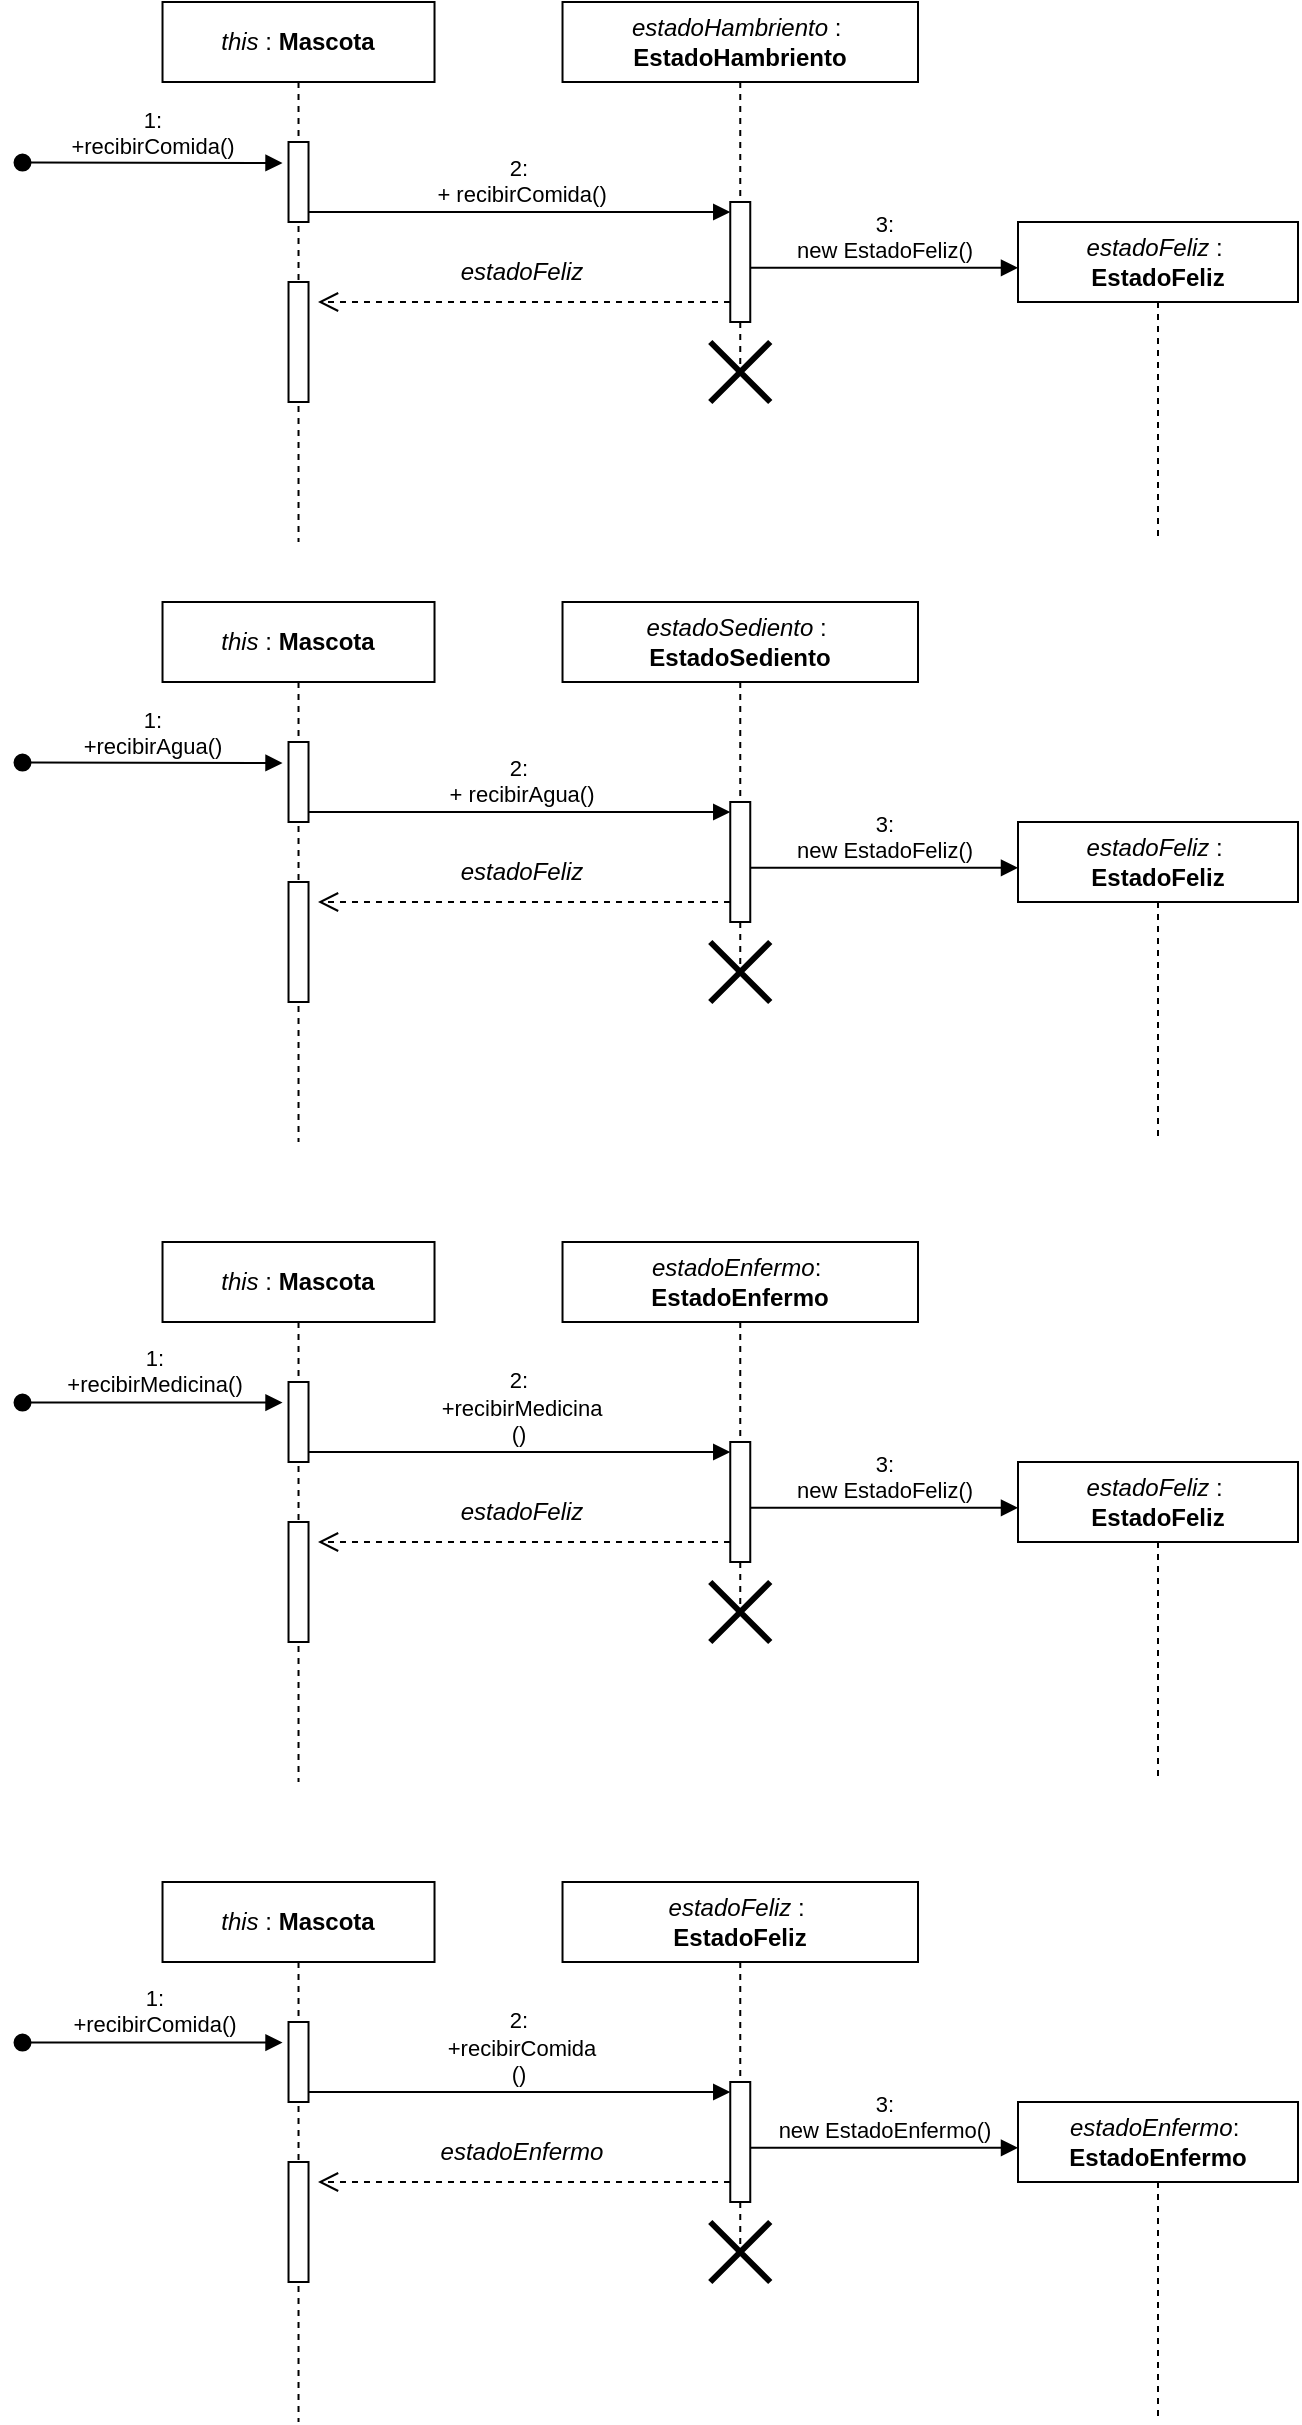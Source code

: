 <mxfile version="22.1.3" type="google">
  <diagram name="Página-1" id="zJc5hzAkgvO5rgfo7cWq">
    <mxGraphModel grid="1" page="1" gridSize="10" guides="1" tooltips="1" connect="1" arrows="1" fold="1" pageScale="1" pageWidth="827" pageHeight="1169" math="0" shadow="0">
      <root>
        <mxCell id="0" />
        <mxCell id="1" parent="0" />
        <mxCell id="Zt3mCWF-h2V0yo3Kd6dN-1" value="&lt;i&gt;this&lt;/i&gt; : &lt;b&gt;Mascota&lt;/b&gt;" style="shape=umlLifeline;perimeter=lifelinePerimeter;whiteSpace=wrap;html=1;container=0;dropTarget=0;collapsible=0;recursiveResize=0;outlineConnect=0;portConstraint=eastwest;newEdgeStyle={&quot;edgeStyle&quot;:&quot;elbowEdgeStyle&quot;,&quot;elbow&quot;:&quot;vertical&quot;,&quot;curved&quot;:0,&quot;rounded&quot;:0};" vertex="1" parent="1">
          <mxGeometry x="132.26" y="-1070" width="136" height="270" as="geometry" />
        </mxCell>
        <mxCell id="Zt3mCWF-h2V0yo3Kd6dN-2" value="" style="html=1;points=[];perimeter=orthogonalPerimeter;outlineConnect=0;targetShapes=umlLifeline;portConstraint=eastwest;newEdgeStyle={&quot;edgeStyle&quot;:&quot;elbowEdgeStyle&quot;,&quot;elbow&quot;:&quot;vertical&quot;,&quot;curved&quot;:0,&quot;rounded&quot;:0};" vertex="1" parent="Zt3mCWF-h2V0yo3Kd6dN-1">
          <mxGeometry x="63" y="70" width="10" height="40" as="geometry" />
        </mxCell>
        <mxCell id="Zt3mCWF-h2V0yo3Kd6dN-3" value="" style="html=1;points=[];perimeter=orthogonalPerimeter;outlineConnect=0;targetShapes=umlLifeline;portConstraint=eastwest;newEdgeStyle={&quot;edgeStyle&quot;:&quot;elbowEdgeStyle&quot;,&quot;elbow&quot;:&quot;vertical&quot;,&quot;curved&quot;:0,&quot;rounded&quot;:0};" vertex="1" parent="Zt3mCWF-h2V0yo3Kd6dN-1">
          <mxGeometry x="63" y="140" width="10" height="60" as="geometry" />
        </mxCell>
        <mxCell id="Zt3mCWF-h2V0yo3Kd6dN-4" value="&lt;i style=&quot;border-color: var(--border-color);&quot;&gt;estadoHambriento&lt;/i&gt;&amp;nbsp;:&amp;nbsp;&lt;br&gt;&lt;b style=&quot;border-color: var(--border-color);&quot;&gt;EstadoHambriento&lt;/b&gt;" style="shape=umlLifeline;perimeter=lifelinePerimeter;whiteSpace=wrap;html=1;container=0;dropTarget=0;collapsible=0;recursiveResize=0;outlineConnect=0;portConstraint=eastwest;newEdgeStyle={&quot;edgeStyle&quot;:&quot;elbowEdgeStyle&quot;,&quot;elbow&quot;:&quot;vertical&quot;,&quot;curved&quot;:0,&quot;rounded&quot;:0};" vertex="1" parent="1">
          <mxGeometry x="332.26" y="-1070" width="177.74" height="190" as="geometry" />
        </mxCell>
        <mxCell id="Zt3mCWF-h2V0yo3Kd6dN-5" value="" style="html=1;points=[];perimeter=orthogonalPerimeter;outlineConnect=0;targetShapes=umlLifeline;portConstraint=eastwest;newEdgeStyle={&quot;edgeStyle&quot;:&quot;elbowEdgeStyle&quot;,&quot;elbow&quot;:&quot;vertical&quot;,&quot;curved&quot;:0,&quot;rounded&quot;:0};" vertex="1" parent="Zt3mCWF-h2V0yo3Kd6dN-4">
          <mxGeometry x="83.87" y="100" width="10" height="60" as="geometry" />
        </mxCell>
        <mxCell id="Zt3mCWF-h2V0yo3Kd6dN-6" value="" style="shape=umlDestroy;whiteSpace=wrap;html=1;strokeWidth=3;targetShapes=umlLifeline;" vertex="1" parent="Zt3mCWF-h2V0yo3Kd6dN-4">
          <mxGeometry x="73.87" y="170" width="30" height="30" as="geometry" />
        </mxCell>
        <mxCell id="Zt3mCWF-h2V0yo3Kd6dN-7" value="2:&lt;br&gt;&amp;nbsp;+ recibirComida()" style="html=1;verticalAlign=bottom;endArrow=block;edgeStyle=elbowEdgeStyle;elbow=horizontal;curved=0;rounded=0;" edge="1" parent="1" target="Zt3mCWF-h2V0yo3Kd6dN-5">
          <mxGeometry x="-0.007" relative="1" as="geometry">
            <mxPoint x="205.26" y="-965" as="sourcePoint" />
            <Array as="points">
              <mxPoint x="310" y="-965" />
            </Array>
            <mxPoint x="384.54" y="-964.97" as="targetPoint" />
            <mxPoint as="offset" />
          </mxGeometry>
        </mxCell>
        <mxCell id="Zt3mCWF-h2V0yo3Kd6dN-8" value="1:&lt;br&gt;+recibirComida()" style="html=1;verticalAlign=bottom;startArrow=oval;startFill=1;endArrow=block;startSize=8;edgeStyle=elbowEdgeStyle;elbow=vertical;curved=0;rounded=0;" edge="1" parent="1">
          <mxGeometry width="60" relative="1" as="geometry">
            <mxPoint x="62.26" y="-989.724" as="sourcePoint" />
            <mxPoint x="192.26" y="-989.69" as="targetPoint" />
          </mxGeometry>
        </mxCell>
        <mxCell id="Zt3mCWF-h2V0yo3Kd6dN-9" value="" style="html=1;verticalAlign=bottom;endArrow=open;dashed=1;endSize=8;edgeStyle=elbowEdgeStyle;elbow=vertical;curved=0;rounded=0;exitX=0.473;exitY=0.574;exitDx=0;exitDy=0;exitPerimeter=0;" edge="1" parent="1">
          <mxGeometry x="-0.003" relative="1" as="geometry">
            <mxPoint x="416.001" y="-919.94" as="sourcePoint" />
            <mxPoint x="210" y="-920" as="targetPoint" />
            <mxPoint as="offset" />
            <Array as="points" />
          </mxGeometry>
        </mxCell>
        <mxCell id="Zt3mCWF-h2V0yo3Kd6dN-11" value="&lt;i style=&quot;border-color: var(--border-color);&quot;&gt;estadoFeliz&lt;/i&gt;" style="text;html=1;strokeColor=none;fillColor=none;align=center;verticalAlign=middle;whiteSpace=wrap;rounded=0;" vertex="1" parent="1">
          <mxGeometry x="267" y="-950" width="90" height="30" as="geometry" />
        </mxCell>
        <mxCell id="Zt3mCWF-h2V0yo3Kd6dN-12" value="&lt;i style=&quot;border-color: var(--border-color);&quot;&gt;estadoFeliz&lt;/i&gt;&amp;nbsp;:&amp;nbsp;&lt;br&gt;&lt;b style=&quot;border-color: var(--border-color);&quot;&gt;EstadoFeliz&lt;/b&gt;" style="shape=umlLifeline;perimeter=lifelinePerimeter;whiteSpace=wrap;html=1;container=1;dropTarget=0;collapsible=0;recursiveResize=0;outlineConnect=0;portConstraint=eastwest;newEdgeStyle={&quot;curved&quot;:0,&quot;rounded&quot;:0};" vertex="1" parent="1">
          <mxGeometry x="560" y="-960" width="140" height="160" as="geometry" />
        </mxCell>
        <mxCell id="Zt3mCWF-h2V0yo3Kd6dN-13" value="3:&lt;br&gt;new EstadoFeliz()" style="html=1;verticalAlign=bottom;startArrow=none;startFill=0;endArrow=block;curved=0;rounded=0;entryX=0;entryY=0.143;entryDx=0;entryDy=0;entryPerimeter=0;strokeColor=default;" edge="1" parent="1" source="Zt3mCWF-h2V0yo3Kd6dN-5" target="Zt3mCWF-h2V0yo3Kd6dN-12">
          <mxGeometry x="-0.001" width="60" relative="1" as="geometry">
            <mxPoint x="430" y="-940" as="sourcePoint" />
            <mxPoint x="550" y="-940" as="targetPoint" />
            <mxPoint as="offset" />
          </mxGeometry>
        </mxCell>
        <mxCell id="Zt3mCWF-h2V0yo3Kd6dN-15" value="&lt;i&gt;this&lt;/i&gt; : &lt;b&gt;Mascota&lt;/b&gt;" style="shape=umlLifeline;perimeter=lifelinePerimeter;whiteSpace=wrap;html=1;container=0;dropTarget=0;collapsible=0;recursiveResize=0;outlineConnect=0;portConstraint=eastwest;newEdgeStyle={&quot;edgeStyle&quot;:&quot;elbowEdgeStyle&quot;,&quot;elbow&quot;:&quot;vertical&quot;,&quot;curved&quot;:0,&quot;rounded&quot;:0};" vertex="1" parent="1">
          <mxGeometry x="132.26" y="-770" width="136" height="270" as="geometry" />
        </mxCell>
        <mxCell id="Zt3mCWF-h2V0yo3Kd6dN-16" value="" style="html=1;points=[];perimeter=orthogonalPerimeter;outlineConnect=0;targetShapes=umlLifeline;portConstraint=eastwest;newEdgeStyle={&quot;edgeStyle&quot;:&quot;elbowEdgeStyle&quot;,&quot;elbow&quot;:&quot;vertical&quot;,&quot;curved&quot;:0,&quot;rounded&quot;:0};" vertex="1" parent="Zt3mCWF-h2V0yo3Kd6dN-15">
          <mxGeometry x="63" y="70" width="10" height="40" as="geometry" />
        </mxCell>
        <mxCell id="Zt3mCWF-h2V0yo3Kd6dN-17" value="" style="html=1;points=[];perimeter=orthogonalPerimeter;outlineConnect=0;targetShapes=umlLifeline;portConstraint=eastwest;newEdgeStyle={&quot;edgeStyle&quot;:&quot;elbowEdgeStyle&quot;,&quot;elbow&quot;:&quot;vertical&quot;,&quot;curved&quot;:0,&quot;rounded&quot;:0};" vertex="1" parent="Zt3mCWF-h2V0yo3Kd6dN-15">
          <mxGeometry x="63" y="140" width="10" height="60" as="geometry" />
        </mxCell>
        <mxCell id="Zt3mCWF-h2V0yo3Kd6dN-18" value="&lt;i style=&quot;border-color: var(--border-color);&quot;&gt;estadoSediento&lt;/i&gt;&amp;nbsp;:&amp;nbsp;&lt;br&gt;&lt;b style=&quot;border-color: var(--border-color);&quot;&gt;EstadoSediento&lt;/b&gt;" style="shape=umlLifeline;perimeter=lifelinePerimeter;whiteSpace=wrap;html=1;container=0;dropTarget=0;collapsible=0;recursiveResize=0;outlineConnect=0;portConstraint=eastwest;newEdgeStyle={&quot;edgeStyle&quot;:&quot;elbowEdgeStyle&quot;,&quot;elbow&quot;:&quot;vertical&quot;,&quot;curved&quot;:0,&quot;rounded&quot;:0};" vertex="1" parent="1">
          <mxGeometry x="332.26" y="-770" width="177.74" height="190" as="geometry" />
        </mxCell>
        <mxCell id="Zt3mCWF-h2V0yo3Kd6dN-19" value="" style="html=1;points=[];perimeter=orthogonalPerimeter;outlineConnect=0;targetShapes=umlLifeline;portConstraint=eastwest;newEdgeStyle={&quot;edgeStyle&quot;:&quot;elbowEdgeStyle&quot;,&quot;elbow&quot;:&quot;vertical&quot;,&quot;curved&quot;:0,&quot;rounded&quot;:0};" vertex="1" parent="Zt3mCWF-h2V0yo3Kd6dN-18">
          <mxGeometry x="83.87" y="100" width="10" height="60" as="geometry" />
        </mxCell>
        <mxCell id="Zt3mCWF-h2V0yo3Kd6dN-20" value="" style="shape=umlDestroy;whiteSpace=wrap;html=1;strokeWidth=3;targetShapes=umlLifeline;" vertex="1" parent="Zt3mCWF-h2V0yo3Kd6dN-18">
          <mxGeometry x="73.87" y="170" width="30" height="30" as="geometry" />
        </mxCell>
        <mxCell id="Zt3mCWF-h2V0yo3Kd6dN-21" value="2:&lt;br&gt;&amp;nbsp;+ recibirAgua()" style="html=1;verticalAlign=bottom;endArrow=block;edgeStyle=elbowEdgeStyle;elbow=horizontal;curved=0;rounded=0;" edge="1" parent="1" target="Zt3mCWF-h2V0yo3Kd6dN-19">
          <mxGeometry x="-0.007" relative="1" as="geometry">
            <mxPoint x="205.26" y="-665" as="sourcePoint" />
            <Array as="points">
              <mxPoint x="310" y="-665" />
            </Array>
            <mxPoint x="384.54" y="-664.97" as="targetPoint" />
            <mxPoint as="offset" />
          </mxGeometry>
        </mxCell>
        <mxCell id="Zt3mCWF-h2V0yo3Kd6dN-22" value="1:&lt;br&gt;+recibirAgua()" style="html=1;verticalAlign=bottom;startArrow=oval;startFill=1;endArrow=block;startSize=8;edgeStyle=elbowEdgeStyle;elbow=vertical;curved=0;rounded=0;" edge="1" parent="1">
          <mxGeometry width="60" relative="1" as="geometry">
            <mxPoint x="62.26" y="-689.724" as="sourcePoint" />
            <mxPoint x="192.26" y="-689.69" as="targetPoint" />
          </mxGeometry>
        </mxCell>
        <mxCell id="Zt3mCWF-h2V0yo3Kd6dN-23" value="" style="html=1;verticalAlign=bottom;endArrow=open;dashed=1;endSize=8;edgeStyle=elbowEdgeStyle;elbow=vertical;curved=0;rounded=0;exitX=0.473;exitY=0.574;exitDx=0;exitDy=0;exitPerimeter=0;" edge="1" parent="1">
          <mxGeometry x="-0.003" relative="1" as="geometry">
            <mxPoint x="416.001" y="-619.94" as="sourcePoint" />
            <mxPoint x="210" y="-620" as="targetPoint" />
            <mxPoint as="offset" />
            <Array as="points" />
          </mxGeometry>
        </mxCell>
        <mxCell id="Zt3mCWF-h2V0yo3Kd6dN-25" value="&lt;i style=&quot;border-color: var(--border-color);&quot;&gt;estadoFeliz&lt;/i&gt;" style="text;html=1;strokeColor=none;fillColor=none;align=center;verticalAlign=middle;whiteSpace=wrap;rounded=0;" vertex="1" parent="1">
          <mxGeometry x="267" y="-650" width="90" height="30" as="geometry" />
        </mxCell>
        <mxCell id="Zt3mCWF-h2V0yo3Kd6dN-26" value="&lt;i style=&quot;border-color: var(--border-color);&quot;&gt;estadoFeliz&lt;/i&gt;&amp;nbsp;:&amp;nbsp;&lt;br&gt;&lt;b style=&quot;border-color: var(--border-color);&quot;&gt;EstadoFeliz&lt;/b&gt;" style="shape=umlLifeline;perimeter=lifelinePerimeter;whiteSpace=wrap;html=1;container=1;dropTarget=0;collapsible=0;recursiveResize=0;outlineConnect=0;portConstraint=eastwest;newEdgeStyle={&quot;curved&quot;:0,&quot;rounded&quot;:0};" vertex="1" parent="1">
          <mxGeometry x="560" y="-660" width="140" height="160" as="geometry" />
        </mxCell>
        <mxCell id="Zt3mCWF-h2V0yo3Kd6dN-27" value="3:&lt;br&gt;new EstadoFeliz()" style="html=1;verticalAlign=bottom;startArrow=none;startFill=0;endArrow=block;curved=0;rounded=0;entryX=0;entryY=0.143;entryDx=0;entryDy=0;entryPerimeter=0;strokeColor=default;" edge="1" parent="1" source="Zt3mCWF-h2V0yo3Kd6dN-19" target="Zt3mCWF-h2V0yo3Kd6dN-26">
          <mxGeometry x="-0.001" width="60" relative="1" as="geometry">
            <mxPoint x="430" y="-640" as="sourcePoint" />
            <mxPoint x="550" y="-640" as="targetPoint" />
            <mxPoint as="offset" />
          </mxGeometry>
        </mxCell>
        <mxCell id="Zt3mCWF-h2V0yo3Kd6dN-43" value="&lt;i&gt;this&lt;/i&gt; : &lt;b&gt;Mascota&lt;/b&gt;" style="shape=umlLifeline;perimeter=lifelinePerimeter;whiteSpace=wrap;html=1;container=0;dropTarget=0;collapsible=0;recursiveResize=0;outlineConnect=0;portConstraint=eastwest;newEdgeStyle={&quot;edgeStyle&quot;:&quot;elbowEdgeStyle&quot;,&quot;elbow&quot;:&quot;vertical&quot;,&quot;curved&quot;:0,&quot;rounded&quot;:0};" vertex="1" parent="1">
          <mxGeometry x="132.26" y="-450" width="136" height="270" as="geometry" />
        </mxCell>
        <mxCell id="Zt3mCWF-h2V0yo3Kd6dN-44" value="" style="html=1;points=[];perimeter=orthogonalPerimeter;outlineConnect=0;targetShapes=umlLifeline;portConstraint=eastwest;newEdgeStyle={&quot;edgeStyle&quot;:&quot;elbowEdgeStyle&quot;,&quot;elbow&quot;:&quot;vertical&quot;,&quot;curved&quot;:0,&quot;rounded&quot;:0};" vertex="1" parent="Zt3mCWF-h2V0yo3Kd6dN-43">
          <mxGeometry x="63" y="70" width="10" height="40" as="geometry" />
        </mxCell>
        <mxCell id="Zt3mCWF-h2V0yo3Kd6dN-45" value="" style="html=1;points=[];perimeter=orthogonalPerimeter;outlineConnect=0;targetShapes=umlLifeline;portConstraint=eastwest;newEdgeStyle={&quot;edgeStyle&quot;:&quot;elbowEdgeStyle&quot;,&quot;elbow&quot;:&quot;vertical&quot;,&quot;curved&quot;:0,&quot;rounded&quot;:0};" vertex="1" parent="Zt3mCWF-h2V0yo3Kd6dN-43">
          <mxGeometry x="63" y="140" width="10" height="60" as="geometry" />
        </mxCell>
        <mxCell id="Zt3mCWF-h2V0yo3Kd6dN-46" value="&lt;i style=&quot;border-color: var(--border-color);&quot;&gt;estadoEnfermo&lt;/i&gt;:&amp;nbsp;&lt;br&gt;&lt;b style=&quot;border-color: var(--border-color);&quot;&gt;EstadoEnfermo&lt;/b&gt;" style="shape=umlLifeline;perimeter=lifelinePerimeter;whiteSpace=wrap;html=1;container=0;dropTarget=0;collapsible=0;recursiveResize=0;outlineConnect=0;portConstraint=eastwest;newEdgeStyle={&quot;edgeStyle&quot;:&quot;elbowEdgeStyle&quot;,&quot;elbow&quot;:&quot;vertical&quot;,&quot;curved&quot;:0,&quot;rounded&quot;:0};" vertex="1" parent="1">
          <mxGeometry x="332.26" y="-450" width="177.74" height="190" as="geometry" />
        </mxCell>
        <mxCell id="Zt3mCWF-h2V0yo3Kd6dN-47" value="" style="html=1;points=[];perimeter=orthogonalPerimeter;outlineConnect=0;targetShapes=umlLifeline;portConstraint=eastwest;newEdgeStyle={&quot;edgeStyle&quot;:&quot;elbowEdgeStyle&quot;,&quot;elbow&quot;:&quot;vertical&quot;,&quot;curved&quot;:0,&quot;rounded&quot;:0};" vertex="1" parent="Zt3mCWF-h2V0yo3Kd6dN-46">
          <mxGeometry x="83.87" y="100" width="10" height="60" as="geometry" />
        </mxCell>
        <mxCell id="Zt3mCWF-h2V0yo3Kd6dN-48" value="" style="shape=umlDestroy;whiteSpace=wrap;html=1;strokeWidth=3;targetShapes=umlLifeline;" vertex="1" parent="Zt3mCWF-h2V0yo3Kd6dN-46">
          <mxGeometry x="73.87" y="170" width="30" height="30" as="geometry" />
        </mxCell>
        <mxCell id="Zt3mCWF-h2V0yo3Kd6dN-49" value="2:&lt;br&gt;&amp;nbsp;+recibirMedicina&lt;br&gt;()" style="html=1;verticalAlign=bottom;endArrow=block;edgeStyle=elbowEdgeStyle;elbow=horizontal;curved=0;rounded=0;" edge="1" parent="1" target="Zt3mCWF-h2V0yo3Kd6dN-47">
          <mxGeometry x="-0.007" relative="1" as="geometry">
            <mxPoint x="205.26" y="-345" as="sourcePoint" />
            <Array as="points">
              <mxPoint x="310" y="-345" />
            </Array>
            <mxPoint x="384.54" y="-344.97" as="targetPoint" />
            <mxPoint as="offset" />
          </mxGeometry>
        </mxCell>
        <mxCell id="Zt3mCWF-h2V0yo3Kd6dN-50" value="1:&lt;br&gt;+recibirMedicina()" style="html=1;verticalAlign=bottom;startArrow=oval;startFill=1;endArrow=block;startSize=8;edgeStyle=elbowEdgeStyle;elbow=horizontal;curved=0;rounded=0;" edge="1" parent="1">
          <mxGeometry width="60" relative="1" as="geometry">
            <mxPoint x="62.26" y="-369.724" as="sourcePoint" />
            <mxPoint x="192.26" y="-369.69" as="targetPoint" />
          </mxGeometry>
        </mxCell>
        <mxCell id="Zt3mCWF-h2V0yo3Kd6dN-51" value="" style="html=1;verticalAlign=bottom;endArrow=open;dashed=1;endSize=8;edgeStyle=elbowEdgeStyle;elbow=vertical;curved=0;rounded=0;exitX=0.473;exitY=0.574;exitDx=0;exitDy=0;exitPerimeter=0;" edge="1" parent="1">
          <mxGeometry x="-0.003" relative="1" as="geometry">
            <mxPoint x="416.001" y="-299.94" as="sourcePoint" />
            <mxPoint x="210" y="-300" as="targetPoint" />
            <mxPoint as="offset" />
            <Array as="points" />
          </mxGeometry>
        </mxCell>
        <mxCell id="Zt3mCWF-h2V0yo3Kd6dN-52" value="&lt;i style=&quot;border-color: var(--border-color);&quot;&gt;estadoFeliz&lt;/i&gt;" style="text;html=1;strokeColor=none;fillColor=none;align=center;verticalAlign=middle;whiteSpace=wrap;rounded=0;" vertex="1" parent="1">
          <mxGeometry x="267" y="-330" width="90" height="30" as="geometry" />
        </mxCell>
        <mxCell id="Zt3mCWF-h2V0yo3Kd6dN-53" value="&lt;i style=&quot;border-color: var(--border-color);&quot;&gt;estadoFeliz&lt;/i&gt;&amp;nbsp;:&amp;nbsp;&lt;br&gt;&lt;b style=&quot;border-color: var(--border-color);&quot;&gt;EstadoFeliz&lt;/b&gt;" style="shape=umlLifeline;perimeter=lifelinePerimeter;whiteSpace=wrap;html=1;container=1;dropTarget=0;collapsible=0;recursiveResize=0;outlineConnect=0;portConstraint=eastwest;newEdgeStyle={&quot;curved&quot;:0,&quot;rounded&quot;:0};" vertex="1" parent="1">
          <mxGeometry x="560" y="-340" width="140" height="160" as="geometry" />
        </mxCell>
        <mxCell id="Zt3mCWF-h2V0yo3Kd6dN-54" value="3:&lt;br&gt;new EstadoFeliz()" style="html=1;verticalAlign=bottom;startArrow=none;startFill=0;endArrow=block;curved=0;rounded=0;entryX=0;entryY=0.143;entryDx=0;entryDy=0;entryPerimeter=0;strokeColor=default;" edge="1" parent="1" source="Zt3mCWF-h2V0yo3Kd6dN-47" target="Zt3mCWF-h2V0yo3Kd6dN-53">
          <mxGeometry x="-0.001" width="60" relative="1" as="geometry">
            <mxPoint x="430" y="-320" as="sourcePoint" />
            <mxPoint x="550" y="-320" as="targetPoint" />
            <mxPoint as="offset" />
          </mxGeometry>
        </mxCell>
        <mxCell id="Zt3mCWF-h2V0yo3Kd6dN-55" value="&lt;i&gt;this&lt;/i&gt; : &lt;b&gt;Mascota&lt;/b&gt;" style="shape=umlLifeline;perimeter=lifelinePerimeter;whiteSpace=wrap;html=1;container=0;dropTarget=0;collapsible=0;recursiveResize=0;outlineConnect=0;portConstraint=eastwest;newEdgeStyle={&quot;edgeStyle&quot;:&quot;elbowEdgeStyle&quot;,&quot;elbow&quot;:&quot;vertical&quot;,&quot;curved&quot;:0,&quot;rounded&quot;:0};" vertex="1" parent="1">
          <mxGeometry x="132.26" y="-130" width="136" height="270" as="geometry" />
        </mxCell>
        <mxCell id="Zt3mCWF-h2V0yo3Kd6dN-56" value="" style="html=1;points=[];perimeter=orthogonalPerimeter;outlineConnect=0;targetShapes=umlLifeline;portConstraint=eastwest;newEdgeStyle={&quot;edgeStyle&quot;:&quot;elbowEdgeStyle&quot;,&quot;elbow&quot;:&quot;vertical&quot;,&quot;curved&quot;:0,&quot;rounded&quot;:0};" vertex="1" parent="Zt3mCWF-h2V0yo3Kd6dN-55">
          <mxGeometry x="63" y="70" width="10" height="40" as="geometry" />
        </mxCell>
        <mxCell id="Zt3mCWF-h2V0yo3Kd6dN-57" value="" style="html=1;points=[];perimeter=orthogonalPerimeter;outlineConnect=0;targetShapes=umlLifeline;portConstraint=eastwest;newEdgeStyle={&quot;edgeStyle&quot;:&quot;elbowEdgeStyle&quot;,&quot;elbow&quot;:&quot;vertical&quot;,&quot;curved&quot;:0,&quot;rounded&quot;:0};" vertex="1" parent="Zt3mCWF-h2V0yo3Kd6dN-55">
          <mxGeometry x="63" y="140" width="10" height="60" as="geometry" />
        </mxCell>
        <mxCell id="Zt3mCWF-h2V0yo3Kd6dN-58" value="&lt;i style=&quot;border-color: var(--border-color);&quot;&gt;estadoFeliz&lt;/i&gt;&amp;nbsp;:&amp;nbsp;&lt;br&gt;&lt;b style=&quot;border-color: var(--border-color);&quot;&gt;EstadoFeliz&lt;/b&gt;" style="shape=umlLifeline;perimeter=lifelinePerimeter;whiteSpace=wrap;html=1;container=0;dropTarget=0;collapsible=0;recursiveResize=0;outlineConnect=0;portConstraint=eastwest;newEdgeStyle={&quot;edgeStyle&quot;:&quot;elbowEdgeStyle&quot;,&quot;elbow&quot;:&quot;vertical&quot;,&quot;curved&quot;:0,&quot;rounded&quot;:0};" vertex="1" parent="1">
          <mxGeometry x="332.26" y="-130" width="177.74" height="190" as="geometry" />
        </mxCell>
        <mxCell id="Zt3mCWF-h2V0yo3Kd6dN-59" value="" style="html=1;points=[];perimeter=orthogonalPerimeter;outlineConnect=0;targetShapes=umlLifeline;portConstraint=eastwest;newEdgeStyle={&quot;edgeStyle&quot;:&quot;elbowEdgeStyle&quot;,&quot;elbow&quot;:&quot;vertical&quot;,&quot;curved&quot;:0,&quot;rounded&quot;:0};" vertex="1" parent="Zt3mCWF-h2V0yo3Kd6dN-58">
          <mxGeometry x="83.87" y="100" width="10" height="60" as="geometry" />
        </mxCell>
        <mxCell id="Zt3mCWF-h2V0yo3Kd6dN-60" value="" style="shape=umlDestroy;whiteSpace=wrap;html=1;strokeWidth=3;targetShapes=umlLifeline;" vertex="1" parent="Zt3mCWF-h2V0yo3Kd6dN-58">
          <mxGeometry x="73.87" y="170" width="30" height="30" as="geometry" />
        </mxCell>
        <mxCell id="Zt3mCWF-h2V0yo3Kd6dN-61" value="2:&lt;br&gt;&amp;nbsp;+recibirComida&lt;br&gt;()" style="html=1;verticalAlign=bottom;endArrow=block;edgeStyle=elbowEdgeStyle;elbow=horizontal;curved=0;rounded=0;" edge="1" parent="1" target="Zt3mCWF-h2V0yo3Kd6dN-59">
          <mxGeometry x="-0.007" relative="1" as="geometry">
            <mxPoint x="205.26" y="-25" as="sourcePoint" />
            <Array as="points">
              <mxPoint x="310" y="-25" />
            </Array>
            <mxPoint x="384.54" y="-24.97" as="targetPoint" />
            <mxPoint as="offset" />
          </mxGeometry>
        </mxCell>
        <mxCell id="Zt3mCWF-h2V0yo3Kd6dN-62" value="1:&lt;br&gt;+recibirComida()" style="html=1;verticalAlign=bottom;startArrow=oval;startFill=1;endArrow=block;startSize=8;edgeStyle=elbowEdgeStyle;elbow=horizontal;curved=0;rounded=0;" edge="1" parent="1">
          <mxGeometry width="60" relative="1" as="geometry">
            <mxPoint x="62.26" y="-49.724" as="sourcePoint" />
            <mxPoint x="192.26" y="-49.69" as="targetPoint" />
          </mxGeometry>
        </mxCell>
        <mxCell id="Zt3mCWF-h2V0yo3Kd6dN-63" value="" style="html=1;verticalAlign=bottom;endArrow=open;dashed=1;endSize=8;edgeStyle=elbowEdgeStyle;elbow=vertical;curved=0;rounded=0;exitX=0.473;exitY=0.574;exitDx=0;exitDy=0;exitPerimeter=0;" edge="1" parent="1">
          <mxGeometry x="-0.003" relative="1" as="geometry">
            <mxPoint x="416.001" y="20.06" as="sourcePoint" />
            <mxPoint x="210" y="20" as="targetPoint" />
            <mxPoint as="offset" />
            <Array as="points" />
          </mxGeometry>
        </mxCell>
        <mxCell id="Zt3mCWF-h2V0yo3Kd6dN-64" value="&lt;i style=&quot;border-color: var(--border-color);&quot;&gt;estadoEnfermo&lt;/i&gt;" style="text;html=1;strokeColor=none;fillColor=none;align=center;verticalAlign=middle;whiteSpace=wrap;rounded=0;" vertex="1" parent="1">
          <mxGeometry x="267" y="-10" width="90" height="30" as="geometry" />
        </mxCell>
        <mxCell id="Zt3mCWF-h2V0yo3Kd6dN-65" value="&lt;i&gt;estadoEnfermo&lt;/i&gt;:&amp;nbsp;&lt;br&gt;&lt;b style=&quot;border-color: var(--border-color);&quot;&gt;EstadoEnfermo&lt;/b&gt;" style="shape=umlLifeline;perimeter=lifelinePerimeter;whiteSpace=wrap;html=1;container=1;dropTarget=0;collapsible=0;recursiveResize=0;outlineConnect=0;portConstraint=eastwest;newEdgeStyle={&quot;curved&quot;:0,&quot;rounded&quot;:0};" vertex="1" parent="1">
          <mxGeometry x="560" y="-20" width="140" height="160" as="geometry" />
        </mxCell>
        <mxCell id="Zt3mCWF-h2V0yo3Kd6dN-66" value="3:&lt;br&gt;new EstadoEnfermo()" style="html=1;verticalAlign=bottom;startArrow=none;startFill=0;endArrow=block;curved=0;rounded=0;entryX=0;entryY=0.143;entryDx=0;entryDy=0;entryPerimeter=0;strokeColor=default;" edge="1" parent="1" source="Zt3mCWF-h2V0yo3Kd6dN-59" target="Zt3mCWF-h2V0yo3Kd6dN-65">
          <mxGeometry x="-0.001" width="60" relative="1" as="geometry">
            <mxPoint x="430" as="sourcePoint" />
            <mxPoint x="550" as="targetPoint" />
            <mxPoint as="offset" />
          </mxGeometry>
        </mxCell>
      </root>
    </mxGraphModel>
  </diagram>
</mxfile>
